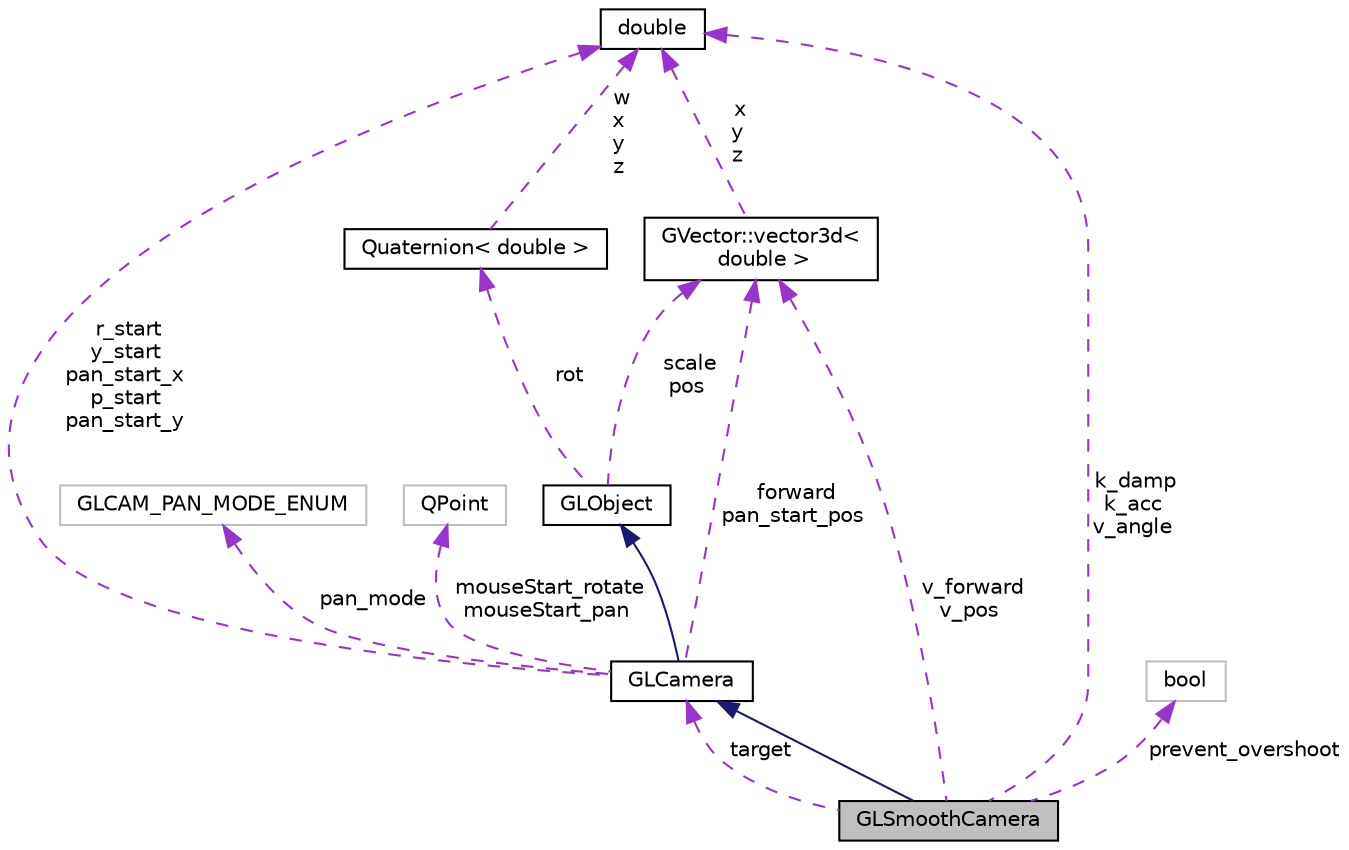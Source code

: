 digraph "GLSmoothCamera"
{
 // INTERACTIVE_SVG=YES
  edge [fontname="Helvetica",fontsize="10",labelfontname="Helvetica",labelfontsize="10"];
  node [fontname="Helvetica",fontsize="10",shape=record];
  Node1 [label="GLSmoothCamera",height=0.2,width=0.4,color="black", fillcolor="grey75", style="filled", fontcolor="black"];
  Node2 -> Node1 [dir="back",color="midnightblue",fontsize="10",style="solid",fontname="Helvetica"];
  Node2 [label="GLCamera",height=0.2,width=0.4,color="black", fillcolor="white", style="filled",URL="$da/d43/class_g_l_camera.html",tooltip="An OpenGL camera class. "];
  Node3 -> Node2 [dir="back",color="midnightblue",fontsize="10",style="solid",fontname="Helvetica"];
  Node3 [label="GLObject",height=0.2,width=0.4,color="black", fillcolor="white", style="filled",URL="$d8/db9/class_g_l_object.html",tooltip="A baseclass for all GL scene-objects it carries full 3d pose information (position, rotation) and scaling in object-aligned coordinate space. "];
  Node4 -> Node3 [dir="back",color="darkorchid3",fontsize="10",style="dashed",label=" rot" ,fontname="Helvetica"];
  Node4 [label="Quaternion\< double \>",height=0.2,width=0.4,color="black", fillcolor="white", style="filled",URL="$dc/de3/class_quaternion.html"];
  Node5 -> Node4 [dir="back",color="darkorchid3",fontsize="10",style="dashed",label=" w\nx\ny\nz" ,fontname="Helvetica"];
  Node5 [label="double",height=0.2,width=0.4,color="black", fillcolor="white", style="filled",URL="$df/de6/classdouble.html"];
  Node6 -> Node3 [dir="back",color="darkorchid3",fontsize="10",style="dashed",label=" scale\npos" ,fontname="Helvetica"];
  Node6 [label="GVector::vector3d\<\l double \>",height=0.2,width=0.4,color="black", fillcolor="white", style="filled",URL="$d7/db8/class_g_vector_1_1vector3d.html"];
  Node5 -> Node6 [dir="back",color="darkorchid3",fontsize="10",style="dashed",label=" x\ny\nz" ,fontname="Helvetica"];
  Node5 -> Node2 [dir="back",color="darkorchid3",fontsize="10",style="dashed",label=" r_start\ny_start\npan_start_x\np_start\npan_start_y" ,fontname="Helvetica"];
  Node7 -> Node2 [dir="back",color="darkorchid3",fontsize="10",style="dashed",label=" pan_mode" ,fontname="Helvetica"];
  Node7 [label="GLCAM_PAN_MODE_ENUM",height=0.2,width=0.4,color="grey75", fillcolor="white", style="filled"];
  Node8 -> Node2 [dir="back",color="darkorchid3",fontsize="10",style="dashed",label=" mouseStart_rotate\nmouseStart_pan" ,fontname="Helvetica"];
  Node8 [label="QPoint",height=0.2,width=0.4,color="grey75", fillcolor="white", style="filled"];
  Node6 -> Node2 [dir="back",color="darkorchid3",fontsize="10",style="dashed",label=" forward\npan_start_pos" ,fontname="Helvetica"];
  Node2 -> Node1 [dir="back",color="darkorchid3",fontsize="10",style="dashed",label=" target" ,fontname="Helvetica"];
  Node5 -> Node1 [dir="back",color="darkorchid3",fontsize="10",style="dashed",label=" k_damp\nk_acc\nv_angle" ,fontname="Helvetica"];
  Node9 -> Node1 [dir="back",color="darkorchid3",fontsize="10",style="dashed",label=" prevent_overshoot" ,fontname="Helvetica"];
  Node9 [label="bool",height=0.2,width=0.4,color="grey75", fillcolor="white", style="filled"];
  Node6 -> Node1 [dir="back",color="darkorchid3",fontsize="10",style="dashed",label=" v_forward\nv_pos" ,fontname="Helvetica"];
}
